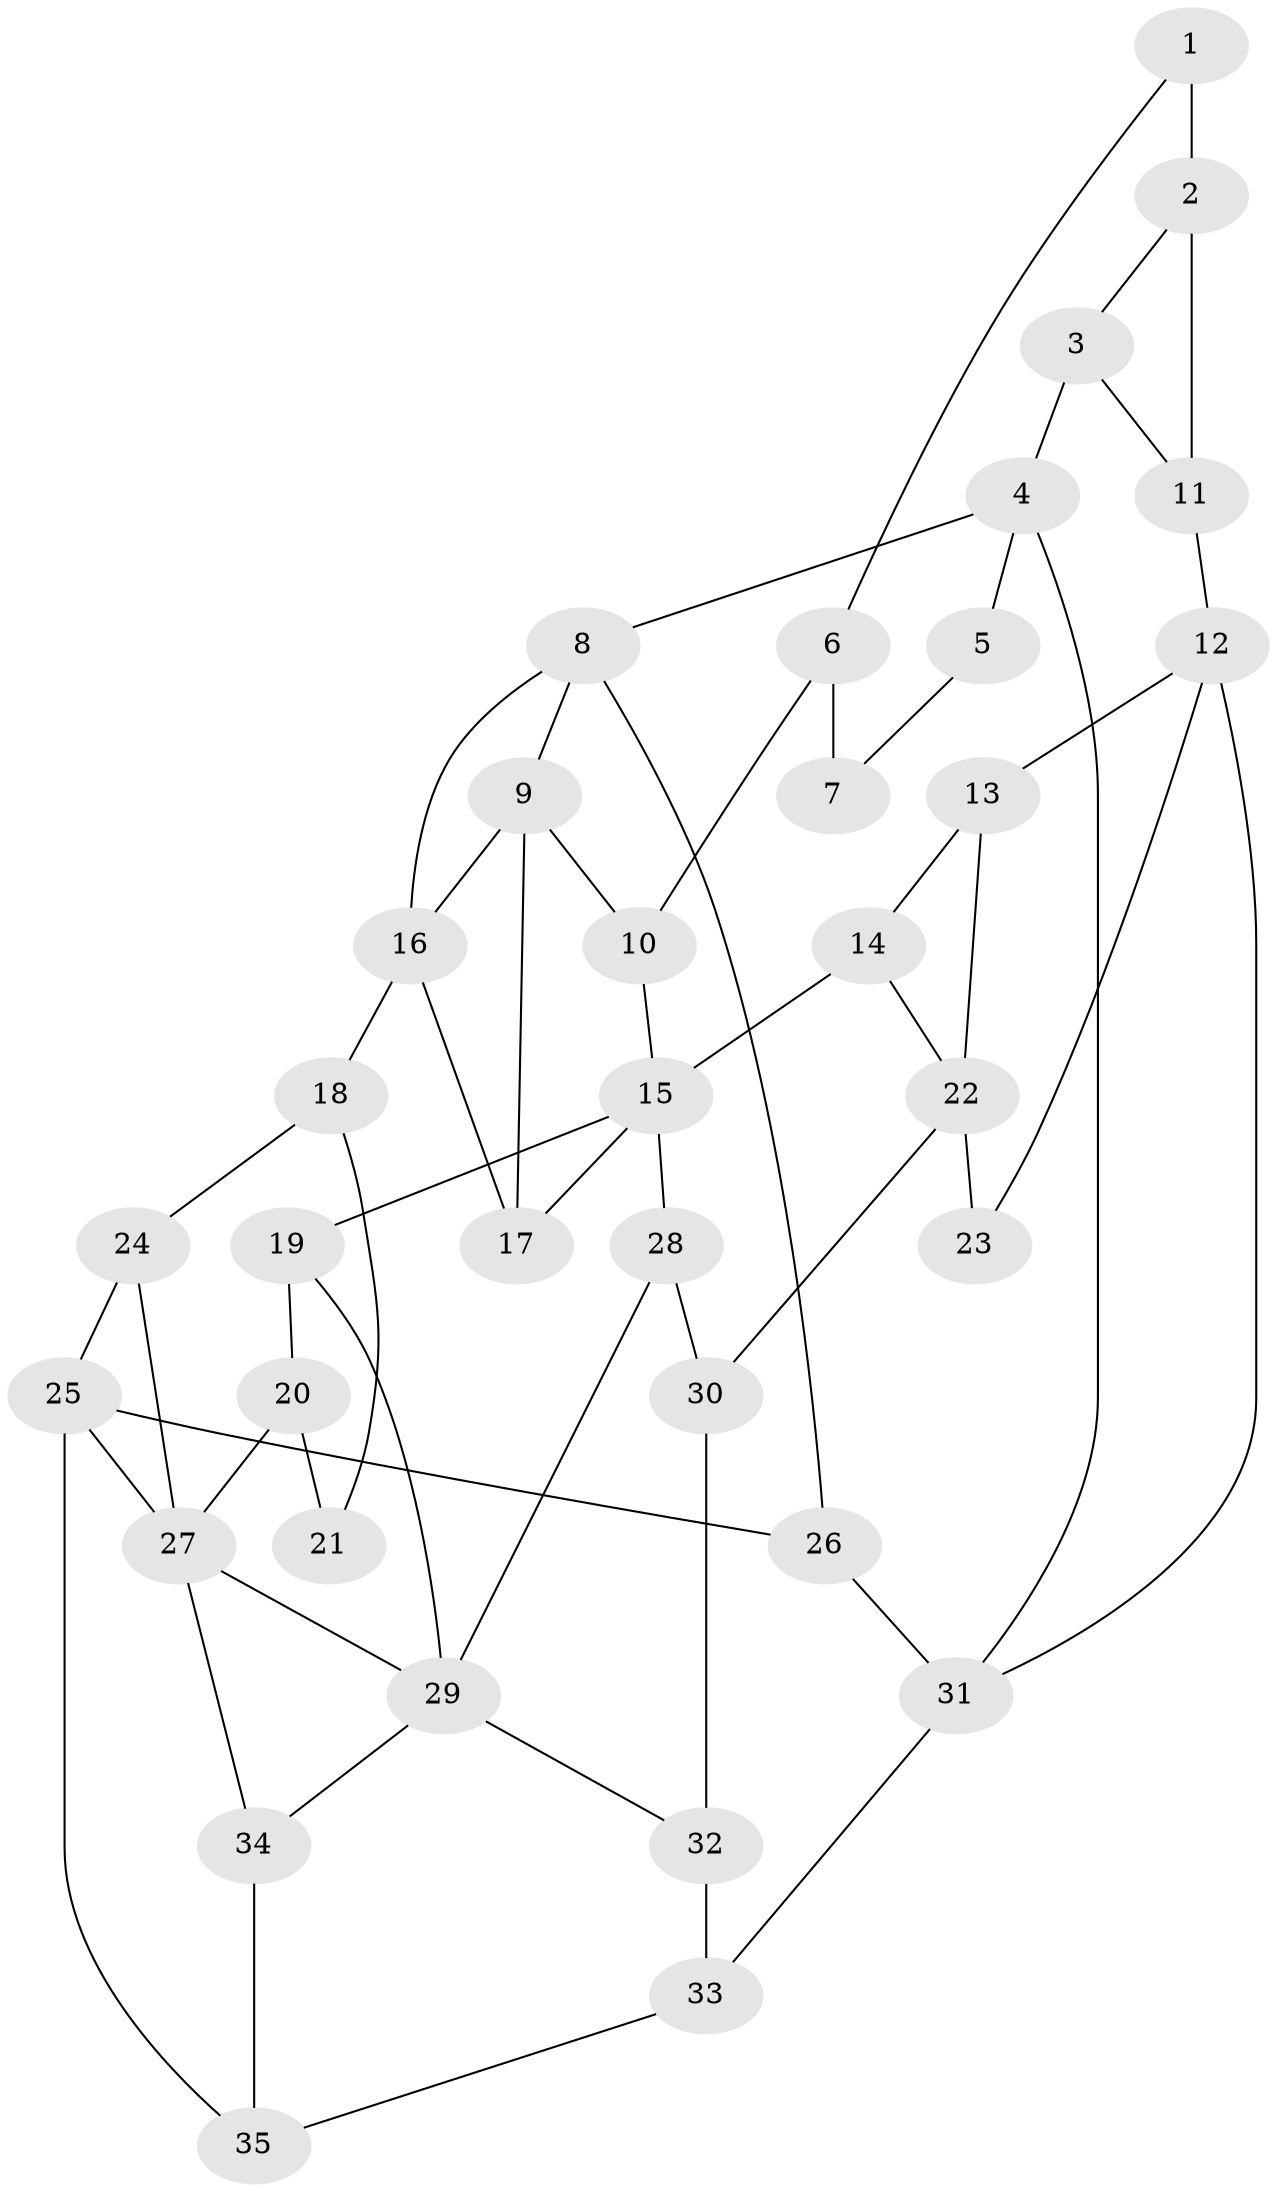 // original degree distribution, {3: 0.02857142857142857, 5: 0.5142857142857142, 6: 0.21428571428571427, 4: 0.24285714285714285}
// Generated by graph-tools (version 1.1) at 2025/38/03/09/25 02:38:41]
// undirected, 35 vertices, 57 edges
graph export_dot {
graph [start="1"]
  node [color=gray90,style=filled];
  1;
  2;
  3;
  4;
  5;
  6;
  7;
  8;
  9;
  10;
  11;
  12;
  13;
  14;
  15;
  16;
  17;
  18;
  19;
  20;
  21;
  22;
  23;
  24;
  25;
  26;
  27;
  28;
  29;
  30;
  31;
  32;
  33;
  34;
  35;
  1 -- 2 [weight=2.0];
  1 -- 6 [weight=1.0];
  2 -- 3 [weight=1.0];
  2 -- 11 [weight=3.0];
  3 -- 4 [weight=1.0];
  3 -- 11 [weight=1.0];
  4 -- 5 [weight=1.0];
  4 -- 8 [weight=1.0];
  4 -- 31 [weight=1.0];
  5 -- 7 [weight=1.0];
  6 -- 7 [weight=1.0];
  6 -- 10 [weight=1.0];
  8 -- 9 [weight=1.0];
  8 -- 16 [weight=1.0];
  8 -- 26 [weight=1.0];
  9 -- 10 [weight=1.0];
  9 -- 16 [weight=2.0];
  9 -- 17 [weight=1.0];
  10 -- 15 [weight=1.0];
  11 -- 12 [weight=2.0];
  12 -- 13 [weight=1.0];
  12 -- 23 [weight=1.0];
  12 -- 31 [weight=1.0];
  13 -- 14 [weight=1.0];
  13 -- 22 [weight=1.0];
  14 -- 15 [weight=2.0];
  14 -- 22 [weight=1.0];
  15 -- 17 [weight=1.0];
  15 -- 19 [weight=1.0];
  15 -- 28 [weight=1.0];
  16 -- 17 [weight=1.0];
  16 -- 18 [weight=2.0];
  18 -- 21 [weight=1.0];
  18 -- 24 [weight=1.0];
  19 -- 20 [weight=1.0];
  19 -- 29 [weight=1.0];
  20 -- 21 [weight=2.0];
  20 -- 27 [weight=2.0];
  22 -- 23 [weight=2.0];
  22 -- 30 [weight=2.0];
  24 -- 25 [weight=2.0];
  24 -- 27 [weight=1.0];
  25 -- 26 [weight=2.0];
  25 -- 27 [weight=1.0];
  25 -- 35 [weight=1.0];
  26 -- 31 [weight=1.0];
  27 -- 29 [weight=1.0];
  27 -- 34 [weight=1.0];
  28 -- 29 [weight=1.0];
  28 -- 30 [weight=1.0];
  29 -- 32 [weight=1.0];
  29 -- 34 [weight=1.0];
  30 -- 32 [weight=2.0];
  31 -- 33 [weight=1.0];
  32 -- 33 [weight=1.0];
  33 -- 35 [weight=1.0];
  34 -- 35 [weight=1.0];
}
